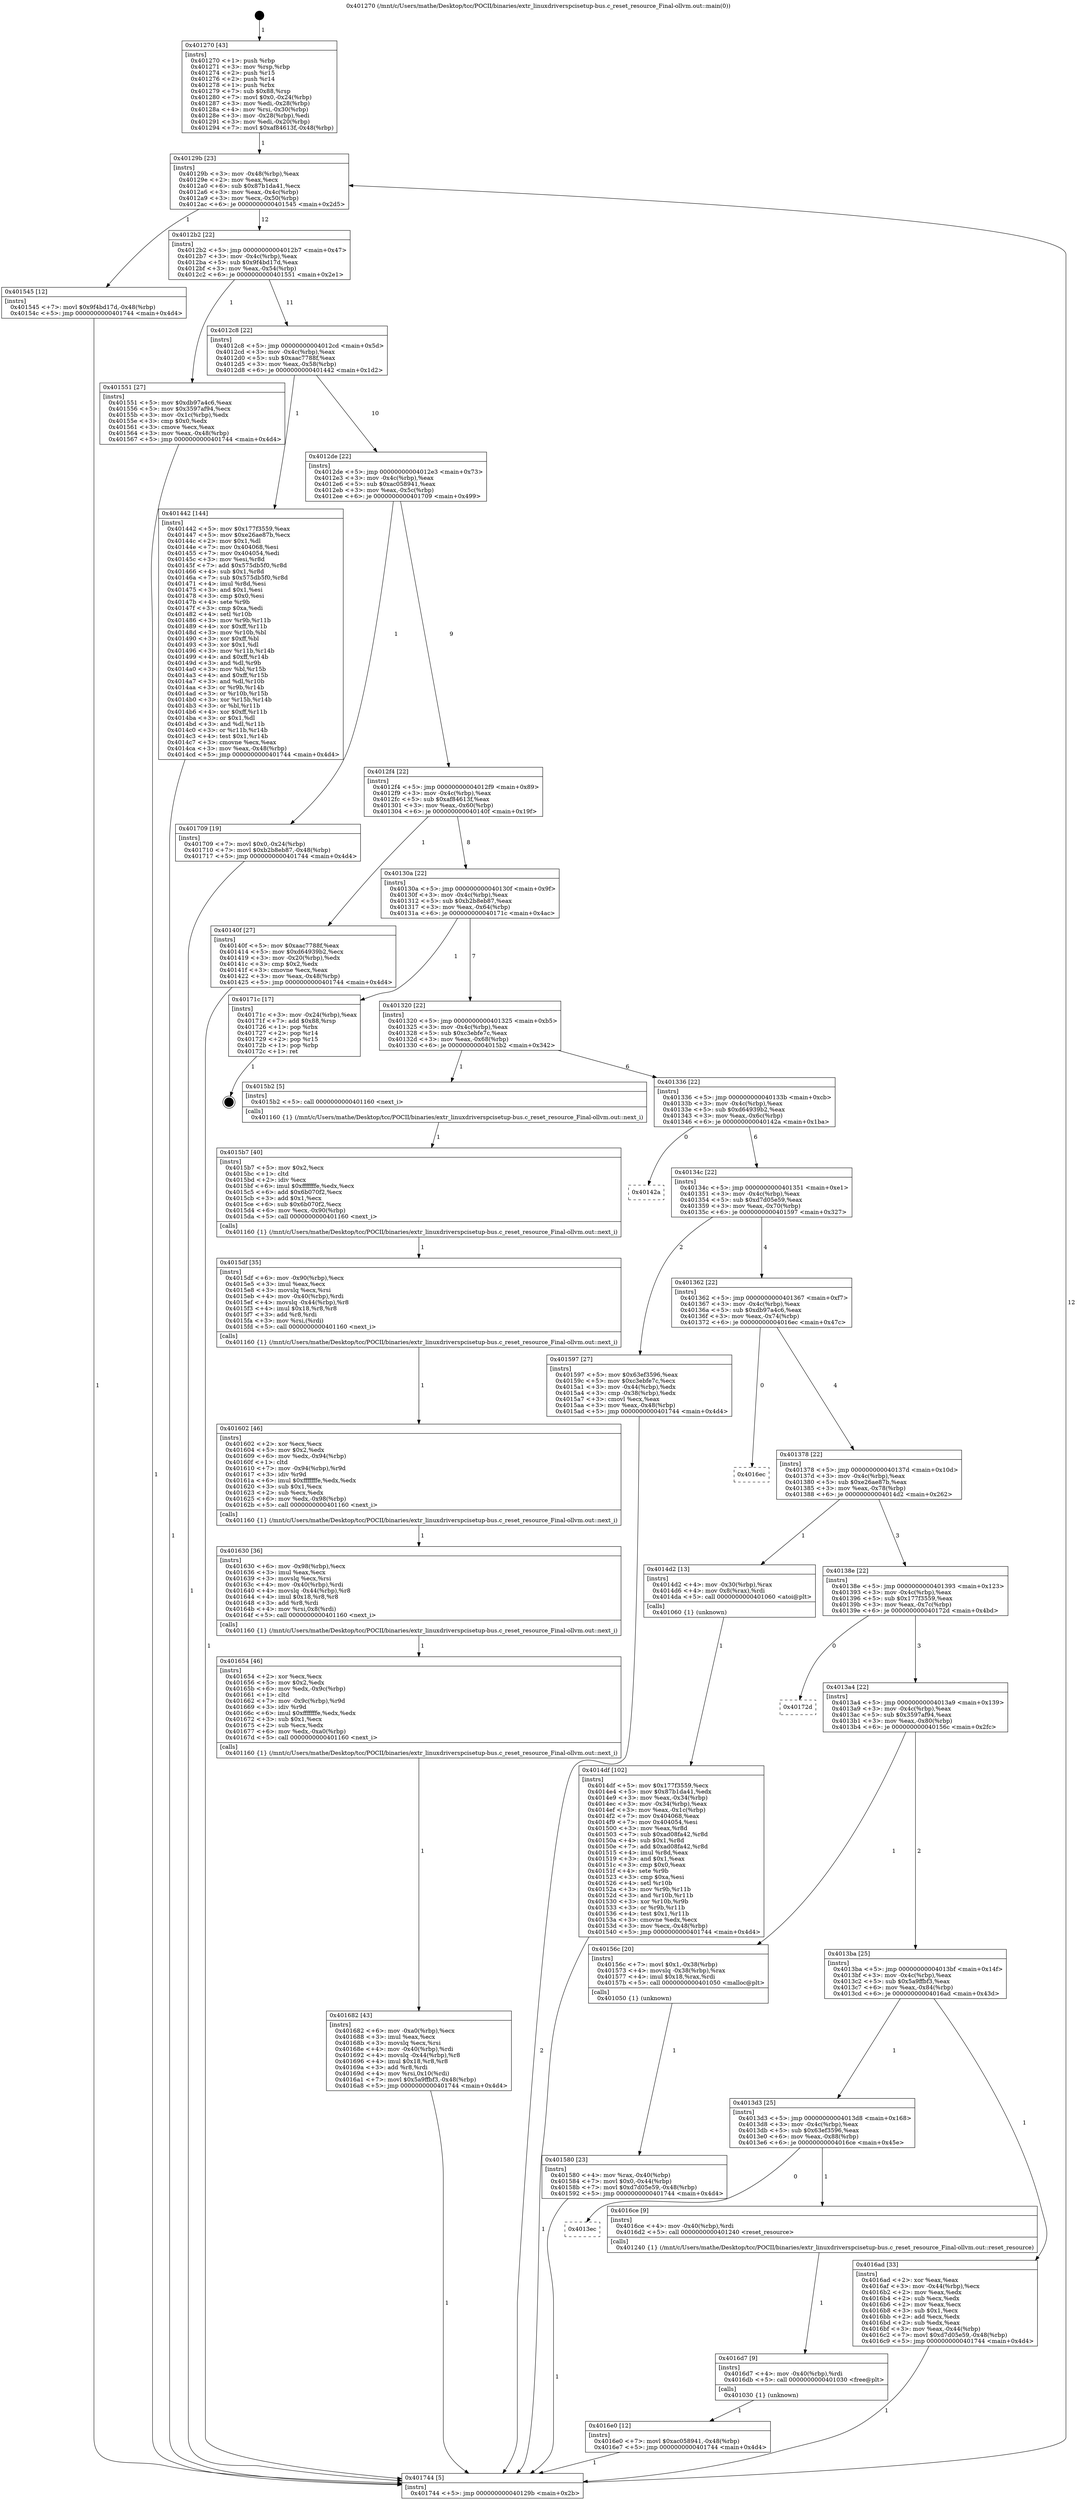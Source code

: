 digraph "0x401270" {
  label = "0x401270 (/mnt/c/Users/mathe/Desktop/tcc/POCII/binaries/extr_linuxdriverspcisetup-bus.c_reset_resource_Final-ollvm.out::main(0))"
  labelloc = "t"
  node[shape=record]

  Entry [label="",width=0.3,height=0.3,shape=circle,fillcolor=black,style=filled]
  "0x40129b" [label="{
     0x40129b [23]\l
     | [instrs]\l
     &nbsp;&nbsp;0x40129b \<+3\>: mov -0x48(%rbp),%eax\l
     &nbsp;&nbsp;0x40129e \<+2\>: mov %eax,%ecx\l
     &nbsp;&nbsp;0x4012a0 \<+6\>: sub $0x87b1da41,%ecx\l
     &nbsp;&nbsp;0x4012a6 \<+3\>: mov %eax,-0x4c(%rbp)\l
     &nbsp;&nbsp;0x4012a9 \<+3\>: mov %ecx,-0x50(%rbp)\l
     &nbsp;&nbsp;0x4012ac \<+6\>: je 0000000000401545 \<main+0x2d5\>\l
  }"]
  "0x401545" [label="{
     0x401545 [12]\l
     | [instrs]\l
     &nbsp;&nbsp;0x401545 \<+7\>: movl $0x9f4bd17d,-0x48(%rbp)\l
     &nbsp;&nbsp;0x40154c \<+5\>: jmp 0000000000401744 \<main+0x4d4\>\l
  }"]
  "0x4012b2" [label="{
     0x4012b2 [22]\l
     | [instrs]\l
     &nbsp;&nbsp;0x4012b2 \<+5\>: jmp 00000000004012b7 \<main+0x47\>\l
     &nbsp;&nbsp;0x4012b7 \<+3\>: mov -0x4c(%rbp),%eax\l
     &nbsp;&nbsp;0x4012ba \<+5\>: sub $0x9f4bd17d,%eax\l
     &nbsp;&nbsp;0x4012bf \<+3\>: mov %eax,-0x54(%rbp)\l
     &nbsp;&nbsp;0x4012c2 \<+6\>: je 0000000000401551 \<main+0x2e1\>\l
  }"]
  Exit [label="",width=0.3,height=0.3,shape=circle,fillcolor=black,style=filled,peripheries=2]
  "0x401551" [label="{
     0x401551 [27]\l
     | [instrs]\l
     &nbsp;&nbsp;0x401551 \<+5\>: mov $0xdb97a4c6,%eax\l
     &nbsp;&nbsp;0x401556 \<+5\>: mov $0x3597af94,%ecx\l
     &nbsp;&nbsp;0x40155b \<+3\>: mov -0x1c(%rbp),%edx\l
     &nbsp;&nbsp;0x40155e \<+3\>: cmp $0x0,%edx\l
     &nbsp;&nbsp;0x401561 \<+3\>: cmove %ecx,%eax\l
     &nbsp;&nbsp;0x401564 \<+3\>: mov %eax,-0x48(%rbp)\l
     &nbsp;&nbsp;0x401567 \<+5\>: jmp 0000000000401744 \<main+0x4d4\>\l
  }"]
  "0x4012c8" [label="{
     0x4012c8 [22]\l
     | [instrs]\l
     &nbsp;&nbsp;0x4012c8 \<+5\>: jmp 00000000004012cd \<main+0x5d\>\l
     &nbsp;&nbsp;0x4012cd \<+3\>: mov -0x4c(%rbp),%eax\l
     &nbsp;&nbsp;0x4012d0 \<+5\>: sub $0xaac7788f,%eax\l
     &nbsp;&nbsp;0x4012d5 \<+3\>: mov %eax,-0x58(%rbp)\l
     &nbsp;&nbsp;0x4012d8 \<+6\>: je 0000000000401442 \<main+0x1d2\>\l
  }"]
  "0x4016e0" [label="{
     0x4016e0 [12]\l
     | [instrs]\l
     &nbsp;&nbsp;0x4016e0 \<+7\>: movl $0xac058941,-0x48(%rbp)\l
     &nbsp;&nbsp;0x4016e7 \<+5\>: jmp 0000000000401744 \<main+0x4d4\>\l
  }"]
  "0x401442" [label="{
     0x401442 [144]\l
     | [instrs]\l
     &nbsp;&nbsp;0x401442 \<+5\>: mov $0x177f3559,%eax\l
     &nbsp;&nbsp;0x401447 \<+5\>: mov $0xe26ae87b,%ecx\l
     &nbsp;&nbsp;0x40144c \<+2\>: mov $0x1,%dl\l
     &nbsp;&nbsp;0x40144e \<+7\>: mov 0x404068,%esi\l
     &nbsp;&nbsp;0x401455 \<+7\>: mov 0x404054,%edi\l
     &nbsp;&nbsp;0x40145c \<+3\>: mov %esi,%r8d\l
     &nbsp;&nbsp;0x40145f \<+7\>: add $0x575db5f0,%r8d\l
     &nbsp;&nbsp;0x401466 \<+4\>: sub $0x1,%r8d\l
     &nbsp;&nbsp;0x40146a \<+7\>: sub $0x575db5f0,%r8d\l
     &nbsp;&nbsp;0x401471 \<+4\>: imul %r8d,%esi\l
     &nbsp;&nbsp;0x401475 \<+3\>: and $0x1,%esi\l
     &nbsp;&nbsp;0x401478 \<+3\>: cmp $0x0,%esi\l
     &nbsp;&nbsp;0x40147b \<+4\>: sete %r9b\l
     &nbsp;&nbsp;0x40147f \<+3\>: cmp $0xa,%edi\l
     &nbsp;&nbsp;0x401482 \<+4\>: setl %r10b\l
     &nbsp;&nbsp;0x401486 \<+3\>: mov %r9b,%r11b\l
     &nbsp;&nbsp;0x401489 \<+4\>: xor $0xff,%r11b\l
     &nbsp;&nbsp;0x40148d \<+3\>: mov %r10b,%bl\l
     &nbsp;&nbsp;0x401490 \<+3\>: xor $0xff,%bl\l
     &nbsp;&nbsp;0x401493 \<+3\>: xor $0x1,%dl\l
     &nbsp;&nbsp;0x401496 \<+3\>: mov %r11b,%r14b\l
     &nbsp;&nbsp;0x401499 \<+4\>: and $0xff,%r14b\l
     &nbsp;&nbsp;0x40149d \<+3\>: and %dl,%r9b\l
     &nbsp;&nbsp;0x4014a0 \<+3\>: mov %bl,%r15b\l
     &nbsp;&nbsp;0x4014a3 \<+4\>: and $0xff,%r15b\l
     &nbsp;&nbsp;0x4014a7 \<+3\>: and %dl,%r10b\l
     &nbsp;&nbsp;0x4014aa \<+3\>: or %r9b,%r14b\l
     &nbsp;&nbsp;0x4014ad \<+3\>: or %r10b,%r15b\l
     &nbsp;&nbsp;0x4014b0 \<+3\>: xor %r15b,%r14b\l
     &nbsp;&nbsp;0x4014b3 \<+3\>: or %bl,%r11b\l
     &nbsp;&nbsp;0x4014b6 \<+4\>: xor $0xff,%r11b\l
     &nbsp;&nbsp;0x4014ba \<+3\>: or $0x1,%dl\l
     &nbsp;&nbsp;0x4014bd \<+3\>: and %dl,%r11b\l
     &nbsp;&nbsp;0x4014c0 \<+3\>: or %r11b,%r14b\l
     &nbsp;&nbsp;0x4014c3 \<+4\>: test $0x1,%r14b\l
     &nbsp;&nbsp;0x4014c7 \<+3\>: cmovne %ecx,%eax\l
     &nbsp;&nbsp;0x4014ca \<+3\>: mov %eax,-0x48(%rbp)\l
     &nbsp;&nbsp;0x4014cd \<+5\>: jmp 0000000000401744 \<main+0x4d4\>\l
  }"]
  "0x4012de" [label="{
     0x4012de [22]\l
     | [instrs]\l
     &nbsp;&nbsp;0x4012de \<+5\>: jmp 00000000004012e3 \<main+0x73\>\l
     &nbsp;&nbsp;0x4012e3 \<+3\>: mov -0x4c(%rbp),%eax\l
     &nbsp;&nbsp;0x4012e6 \<+5\>: sub $0xac058941,%eax\l
     &nbsp;&nbsp;0x4012eb \<+3\>: mov %eax,-0x5c(%rbp)\l
     &nbsp;&nbsp;0x4012ee \<+6\>: je 0000000000401709 \<main+0x499\>\l
  }"]
  "0x4016d7" [label="{
     0x4016d7 [9]\l
     | [instrs]\l
     &nbsp;&nbsp;0x4016d7 \<+4\>: mov -0x40(%rbp),%rdi\l
     &nbsp;&nbsp;0x4016db \<+5\>: call 0000000000401030 \<free@plt\>\l
     | [calls]\l
     &nbsp;&nbsp;0x401030 \{1\} (unknown)\l
  }"]
  "0x401709" [label="{
     0x401709 [19]\l
     | [instrs]\l
     &nbsp;&nbsp;0x401709 \<+7\>: movl $0x0,-0x24(%rbp)\l
     &nbsp;&nbsp;0x401710 \<+7\>: movl $0xb2b8eb87,-0x48(%rbp)\l
     &nbsp;&nbsp;0x401717 \<+5\>: jmp 0000000000401744 \<main+0x4d4\>\l
  }"]
  "0x4012f4" [label="{
     0x4012f4 [22]\l
     | [instrs]\l
     &nbsp;&nbsp;0x4012f4 \<+5\>: jmp 00000000004012f9 \<main+0x89\>\l
     &nbsp;&nbsp;0x4012f9 \<+3\>: mov -0x4c(%rbp),%eax\l
     &nbsp;&nbsp;0x4012fc \<+5\>: sub $0xaf84613f,%eax\l
     &nbsp;&nbsp;0x401301 \<+3\>: mov %eax,-0x60(%rbp)\l
     &nbsp;&nbsp;0x401304 \<+6\>: je 000000000040140f \<main+0x19f\>\l
  }"]
  "0x4013ec" [label="{
     0x4013ec\l
  }", style=dashed]
  "0x40140f" [label="{
     0x40140f [27]\l
     | [instrs]\l
     &nbsp;&nbsp;0x40140f \<+5\>: mov $0xaac7788f,%eax\l
     &nbsp;&nbsp;0x401414 \<+5\>: mov $0xd64939b2,%ecx\l
     &nbsp;&nbsp;0x401419 \<+3\>: mov -0x20(%rbp),%edx\l
     &nbsp;&nbsp;0x40141c \<+3\>: cmp $0x2,%edx\l
     &nbsp;&nbsp;0x40141f \<+3\>: cmovne %ecx,%eax\l
     &nbsp;&nbsp;0x401422 \<+3\>: mov %eax,-0x48(%rbp)\l
     &nbsp;&nbsp;0x401425 \<+5\>: jmp 0000000000401744 \<main+0x4d4\>\l
  }"]
  "0x40130a" [label="{
     0x40130a [22]\l
     | [instrs]\l
     &nbsp;&nbsp;0x40130a \<+5\>: jmp 000000000040130f \<main+0x9f\>\l
     &nbsp;&nbsp;0x40130f \<+3\>: mov -0x4c(%rbp),%eax\l
     &nbsp;&nbsp;0x401312 \<+5\>: sub $0xb2b8eb87,%eax\l
     &nbsp;&nbsp;0x401317 \<+3\>: mov %eax,-0x64(%rbp)\l
     &nbsp;&nbsp;0x40131a \<+6\>: je 000000000040171c \<main+0x4ac\>\l
  }"]
  "0x401744" [label="{
     0x401744 [5]\l
     | [instrs]\l
     &nbsp;&nbsp;0x401744 \<+5\>: jmp 000000000040129b \<main+0x2b\>\l
  }"]
  "0x401270" [label="{
     0x401270 [43]\l
     | [instrs]\l
     &nbsp;&nbsp;0x401270 \<+1\>: push %rbp\l
     &nbsp;&nbsp;0x401271 \<+3\>: mov %rsp,%rbp\l
     &nbsp;&nbsp;0x401274 \<+2\>: push %r15\l
     &nbsp;&nbsp;0x401276 \<+2\>: push %r14\l
     &nbsp;&nbsp;0x401278 \<+1\>: push %rbx\l
     &nbsp;&nbsp;0x401279 \<+7\>: sub $0x88,%rsp\l
     &nbsp;&nbsp;0x401280 \<+7\>: movl $0x0,-0x24(%rbp)\l
     &nbsp;&nbsp;0x401287 \<+3\>: mov %edi,-0x28(%rbp)\l
     &nbsp;&nbsp;0x40128a \<+4\>: mov %rsi,-0x30(%rbp)\l
     &nbsp;&nbsp;0x40128e \<+3\>: mov -0x28(%rbp),%edi\l
     &nbsp;&nbsp;0x401291 \<+3\>: mov %edi,-0x20(%rbp)\l
     &nbsp;&nbsp;0x401294 \<+7\>: movl $0xaf84613f,-0x48(%rbp)\l
  }"]
  "0x4016ce" [label="{
     0x4016ce [9]\l
     | [instrs]\l
     &nbsp;&nbsp;0x4016ce \<+4\>: mov -0x40(%rbp),%rdi\l
     &nbsp;&nbsp;0x4016d2 \<+5\>: call 0000000000401240 \<reset_resource\>\l
     | [calls]\l
     &nbsp;&nbsp;0x401240 \{1\} (/mnt/c/Users/mathe/Desktop/tcc/POCII/binaries/extr_linuxdriverspcisetup-bus.c_reset_resource_Final-ollvm.out::reset_resource)\l
  }"]
  "0x40171c" [label="{
     0x40171c [17]\l
     | [instrs]\l
     &nbsp;&nbsp;0x40171c \<+3\>: mov -0x24(%rbp),%eax\l
     &nbsp;&nbsp;0x40171f \<+7\>: add $0x88,%rsp\l
     &nbsp;&nbsp;0x401726 \<+1\>: pop %rbx\l
     &nbsp;&nbsp;0x401727 \<+2\>: pop %r14\l
     &nbsp;&nbsp;0x401729 \<+2\>: pop %r15\l
     &nbsp;&nbsp;0x40172b \<+1\>: pop %rbp\l
     &nbsp;&nbsp;0x40172c \<+1\>: ret\l
  }"]
  "0x401320" [label="{
     0x401320 [22]\l
     | [instrs]\l
     &nbsp;&nbsp;0x401320 \<+5\>: jmp 0000000000401325 \<main+0xb5\>\l
     &nbsp;&nbsp;0x401325 \<+3\>: mov -0x4c(%rbp),%eax\l
     &nbsp;&nbsp;0x401328 \<+5\>: sub $0xc3ebfe7c,%eax\l
     &nbsp;&nbsp;0x40132d \<+3\>: mov %eax,-0x68(%rbp)\l
     &nbsp;&nbsp;0x401330 \<+6\>: je 00000000004015b2 \<main+0x342\>\l
  }"]
  "0x4013d3" [label="{
     0x4013d3 [25]\l
     | [instrs]\l
     &nbsp;&nbsp;0x4013d3 \<+5\>: jmp 00000000004013d8 \<main+0x168\>\l
     &nbsp;&nbsp;0x4013d8 \<+3\>: mov -0x4c(%rbp),%eax\l
     &nbsp;&nbsp;0x4013db \<+5\>: sub $0x63ef3596,%eax\l
     &nbsp;&nbsp;0x4013e0 \<+6\>: mov %eax,-0x88(%rbp)\l
     &nbsp;&nbsp;0x4013e6 \<+6\>: je 00000000004016ce \<main+0x45e\>\l
  }"]
  "0x4015b2" [label="{
     0x4015b2 [5]\l
     | [instrs]\l
     &nbsp;&nbsp;0x4015b2 \<+5\>: call 0000000000401160 \<next_i\>\l
     | [calls]\l
     &nbsp;&nbsp;0x401160 \{1\} (/mnt/c/Users/mathe/Desktop/tcc/POCII/binaries/extr_linuxdriverspcisetup-bus.c_reset_resource_Final-ollvm.out::next_i)\l
  }"]
  "0x401336" [label="{
     0x401336 [22]\l
     | [instrs]\l
     &nbsp;&nbsp;0x401336 \<+5\>: jmp 000000000040133b \<main+0xcb\>\l
     &nbsp;&nbsp;0x40133b \<+3\>: mov -0x4c(%rbp),%eax\l
     &nbsp;&nbsp;0x40133e \<+5\>: sub $0xd64939b2,%eax\l
     &nbsp;&nbsp;0x401343 \<+3\>: mov %eax,-0x6c(%rbp)\l
     &nbsp;&nbsp;0x401346 \<+6\>: je 000000000040142a \<main+0x1ba\>\l
  }"]
  "0x4016ad" [label="{
     0x4016ad [33]\l
     | [instrs]\l
     &nbsp;&nbsp;0x4016ad \<+2\>: xor %eax,%eax\l
     &nbsp;&nbsp;0x4016af \<+3\>: mov -0x44(%rbp),%ecx\l
     &nbsp;&nbsp;0x4016b2 \<+2\>: mov %eax,%edx\l
     &nbsp;&nbsp;0x4016b4 \<+2\>: sub %ecx,%edx\l
     &nbsp;&nbsp;0x4016b6 \<+2\>: mov %eax,%ecx\l
     &nbsp;&nbsp;0x4016b8 \<+3\>: sub $0x1,%ecx\l
     &nbsp;&nbsp;0x4016bb \<+2\>: add %ecx,%edx\l
     &nbsp;&nbsp;0x4016bd \<+2\>: sub %edx,%eax\l
     &nbsp;&nbsp;0x4016bf \<+3\>: mov %eax,-0x44(%rbp)\l
     &nbsp;&nbsp;0x4016c2 \<+7\>: movl $0xd7d05e59,-0x48(%rbp)\l
     &nbsp;&nbsp;0x4016c9 \<+5\>: jmp 0000000000401744 \<main+0x4d4\>\l
  }"]
  "0x40142a" [label="{
     0x40142a\l
  }", style=dashed]
  "0x40134c" [label="{
     0x40134c [22]\l
     | [instrs]\l
     &nbsp;&nbsp;0x40134c \<+5\>: jmp 0000000000401351 \<main+0xe1\>\l
     &nbsp;&nbsp;0x401351 \<+3\>: mov -0x4c(%rbp),%eax\l
     &nbsp;&nbsp;0x401354 \<+5\>: sub $0xd7d05e59,%eax\l
     &nbsp;&nbsp;0x401359 \<+3\>: mov %eax,-0x70(%rbp)\l
     &nbsp;&nbsp;0x40135c \<+6\>: je 0000000000401597 \<main+0x327\>\l
  }"]
  "0x401682" [label="{
     0x401682 [43]\l
     | [instrs]\l
     &nbsp;&nbsp;0x401682 \<+6\>: mov -0xa0(%rbp),%ecx\l
     &nbsp;&nbsp;0x401688 \<+3\>: imul %eax,%ecx\l
     &nbsp;&nbsp;0x40168b \<+3\>: movslq %ecx,%rsi\l
     &nbsp;&nbsp;0x40168e \<+4\>: mov -0x40(%rbp),%rdi\l
     &nbsp;&nbsp;0x401692 \<+4\>: movslq -0x44(%rbp),%r8\l
     &nbsp;&nbsp;0x401696 \<+4\>: imul $0x18,%r8,%r8\l
     &nbsp;&nbsp;0x40169a \<+3\>: add %r8,%rdi\l
     &nbsp;&nbsp;0x40169d \<+4\>: mov %rsi,0x10(%rdi)\l
     &nbsp;&nbsp;0x4016a1 \<+7\>: movl $0x5a9ffbf3,-0x48(%rbp)\l
     &nbsp;&nbsp;0x4016a8 \<+5\>: jmp 0000000000401744 \<main+0x4d4\>\l
  }"]
  "0x401597" [label="{
     0x401597 [27]\l
     | [instrs]\l
     &nbsp;&nbsp;0x401597 \<+5\>: mov $0x63ef3596,%eax\l
     &nbsp;&nbsp;0x40159c \<+5\>: mov $0xc3ebfe7c,%ecx\l
     &nbsp;&nbsp;0x4015a1 \<+3\>: mov -0x44(%rbp),%edx\l
     &nbsp;&nbsp;0x4015a4 \<+3\>: cmp -0x38(%rbp),%edx\l
     &nbsp;&nbsp;0x4015a7 \<+3\>: cmovl %ecx,%eax\l
     &nbsp;&nbsp;0x4015aa \<+3\>: mov %eax,-0x48(%rbp)\l
     &nbsp;&nbsp;0x4015ad \<+5\>: jmp 0000000000401744 \<main+0x4d4\>\l
  }"]
  "0x401362" [label="{
     0x401362 [22]\l
     | [instrs]\l
     &nbsp;&nbsp;0x401362 \<+5\>: jmp 0000000000401367 \<main+0xf7\>\l
     &nbsp;&nbsp;0x401367 \<+3\>: mov -0x4c(%rbp),%eax\l
     &nbsp;&nbsp;0x40136a \<+5\>: sub $0xdb97a4c6,%eax\l
     &nbsp;&nbsp;0x40136f \<+3\>: mov %eax,-0x74(%rbp)\l
     &nbsp;&nbsp;0x401372 \<+6\>: je 00000000004016ec \<main+0x47c\>\l
  }"]
  "0x401654" [label="{
     0x401654 [46]\l
     | [instrs]\l
     &nbsp;&nbsp;0x401654 \<+2\>: xor %ecx,%ecx\l
     &nbsp;&nbsp;0x401656 \<+5\>: mov $0x2,%edx\l
     &nbsp;&nbsp;0x40165b \<+6\>: mov %edx,-0x9c(%rbp)\l
     &nbsp;&nbsp;0x401661 \<+1\>: cltd\l
     &nbsp;&nbsp;0x401662 \<+7\>: mov -0x9c(%rbp),%r9d\l
     &nbsp;&nbsp;0x401669 \<+3\>: idiv %r9d\l
     &nbsp;&nbsp;0x40166c \<+6\>: imul $0xfffffffe,%edx,%edx\l
     &nbsp;&nbsp;0x401672 \<+3\>: sub $0x1,%ecx\l
     &nbsp;&nbsp;0x401675 \<+2\>: sub %ecx,%edx\l
     &nbsp;&nbsp;0x401677 \<+6\>: mov %edx,-0xa0(%rbp)\l
     &nbsp;&nbsp;0x40167d \<+5\>: call 0000000000401160 \<next_i\>\l
     | [calls]\l
     &nbsp;&nbsp;0x401160 \{1\} (/mnt/c/Users/mathe/Desktop/tcc/POCII/binaries/extr_linuxdriverspcisetup-bus.c_reset_resource_Final-ollvm.out::next_i)\l
  }"]
  "0x4016ec" [label="{
     0x4016ec\l
  }", style=dashed]
  "0x401378" [label="{
     0x401378 [22]\l
     | [instrs]\l
     &nbsp;&nbsp;0x401378 \<+5\>: jmp 000000000040137d \<main+0x10d\>\l
     &nbsp;&nbsp;0x40137d \<+3\>: mov -0x4c(%rbp),%eax\l
     &nbsp;&nbsp;0x401380 \<+5\>: sub $0xe26ae87b,%eax\l
     &nbsp;&nbsp;0x401385 \<+3\>: mov %eax,-0x78(%rbp)\l
     &nbsp;&nbsp;0x401388 \<+6\>: je 00000000004014d2 \<main+0x262\>\l
  }"]
  "0x401630" [label="{
     0x401630 [36]\l
     | [instrs]\l
     &nbsp;&nbsp;0x401630 \<+6\>: mov -0x98(%rbp),%ecx\l
     &nbsp;&nbsp;0x401636 \<+3\>: imul %eax,%ecx\l
     &nbsp;&nbsp;0x401639 \<+3\>: movslq %ecx,%rsi\l
     &nbsp;&nbsp;0x40163c \<+4\>: mov -0x40(%rbp),%rdi\l
     &nbsp;&nbsp;0x401640 \<+4\>: movslq -0x44(%rbp),%r8\l
     &nbsp;&nbsp;0x401644 \<+4\>: imul $0x18,%r8,%r8\l
     &nbsp;&nbsp;0x401648 \<+3\>: add %r8,%rdi\l
     &nbsp;&nbsp;0x40164b \<+4\>: mov %rsi,0x8(%rdi)\l
     &nbsp;&nbsp;0x40164f \<+5\>: call 0000000000401160 \<next_i\>\l
     | [calls]\l
     &nbsp;&nbsp;0x401160 \{1\} (/mnt/c/Users/mathe/Desktop/tcc/POCII/binaries/extr_linuxdriverspcisetup-bus.c_reset_resource_Final-ollvm.out::next_i)\l
  }"]
  "0x4014d2" [label="{
     0x4014d2 [13]\l
     | [instrs]\l
     &nbsp;&nbsp;0x4014d2 \<+4\>: mov -0x30(%rbp),%rax\l
     &nbsp;&nbsp;0x4014d6 \<+4\>: mov 0x8(%rax),%rdi\l
     &nbsp;&nbsp;0x4014da \<+5\>: call 0000000000401060 \<atoi@plt\>\l
     | [calls]\l
     &nbsp;&nbsp;0x401060 \{1\} (unknown)\l
  }"]
  "0x40138e" [label="{
     0x40138e [22]\l
     | [instrs]\l
     &nbsp;&nbsp;0x40138e \<+5\>: jmp 0000000000401393 \<main+0x123\>\l
     &nbsp;&nbsp;0x401393 \<+3\>: mov -0x4c(%rbp),%eax\l
     &nbsp;&nbsp;0x401396 \<+5\>: sub $0x177f3559,%eax\l
     &nbsp;&nbsp;0x40139b \<+3\>: mov %eax,-0x7c(%rbp)\l
     &nbsp;&nbsp;0x40139e \<+6\>: je 000000000040172d \<main+0x4bd\>\l
  }"]
  "0x4014df" [label="{
     0x4014df [102]\l
     | [instrs]\l
     &nbsp;&nbsp;0x4014df \<+5\>: mov $0x177f3559,%ecx\l
     &nbsp;&nbsp;0x4014e4 \<+5\>: mov $0x87b1da41,%edx\l
     &nbsp;&nbsp;0x4014e9 \<+3\>: mov %eax,-0x34(%rbp)\l
     &nbsp;&nbsp;0x4014ec \<+3\>: mov -0x34(%rbp),%eax\l
     &nbsp;&nbsp;0x4014ef \<+3\>: mov %eax,-0x1c(%rbp)\l
     &nbsp;&nbsp;0x4014f2 \<+7\>: mov 0x404068,%eax\l
     &nbsp;&nbsp;0x4014f9 \<+7\>: mov 0x404054,%esi\l
     &nbsp;&nbsp;0x401500 \<+3\>: mov %eax,%r8d\l
     &nbsp;&nbsp;0x401503 \<+7\>: sub $0xad08fa42,%r8d\l
     &nbsp;&nbsp;0x40150a \<+4\>: sub $0x1,%r8d\l
     &nbsp;&nbsp;0x40150e \<+7\>: add $0xad08fa42,%r8d\l
     &nbsp;&nbsp;0x401515 \<+4\>: imul %r8d,%eax\l
     &nbsp;&nbsp;0x401519 \<+3\>: and $0x1,%eax\l
     &nbsp;&nbsp;0x40151c \<+3\>: cmp $0x0,%eax\l
     &nbsp;&nbsp;0x40151f \<+4\>: sete %r9b\l
     &nbsp;&nbsp;0x401523 \<+3\>: cmp $0xa,%esi\l
     &nbsp;&nbsp;0x401526 \<+4\>: setl %r10b\l
     &nbsp;&nbsp;0x40152a \<+3\>: mov %r9b,%r11b\l
     &nbsp;&nbsp;0x40152d \<+3\>: and %r10b,%r11b\l
     &nbsp;&nbsp;0x401530 \<+3\>: xor %r10b,%r9b\l
     &nbsp;&nbsp;0x401533 \<+3\>: or %r9b,%r11b\l
     &nbsp;&nbsp;0x401536 \<+4\>: test $0x1,%r11b\l
     &nbsp;&nbsp;0x40153a \<+3\>: cmovne %edx,%ecx\l
     &nbsp;&nbsp;0x40153d \<+3\>: mov %ecx,-0x48(%rbp)\l
     &nbsp;&nbsp;0x401540 \<+5\>: jmp 0000000000401744 \<main+0x4d4\>\l
  }"]
  "0x401602" [label="{
     0x401602 [46]\l
     | [instrs]\l
     &nbsp;&nbsp;0x401602 \<+2\>: xor %ecx,%ecx\l
     &nbsp;&nbsp;0x401604 \<+5\>: mov $0x2,%edx\l
     &nbsp;&nbsp;0x401609 \<+6\>: mov %edx,-0x94(%rbp)\l
     &nbsp;&nbsp;0x40160f \<+1\>: cltd\l
     &nbsp;&nbsp;0x401610 \<+7\>: mov -0x94(%rbp),%r9d\l
     &nbsp;&nbsp;0x401617 \<+3\>: idiv %r9d\l
     &nbsp;&nbsp;0x40161a \<+6\>: imul $0xfffffffe,%edx,%edx\l
     &nbsp;&nbsp;0x401620 \<+3\>: sub $0x1,%ecx\l
     &nbsp;&nbsp;0x401623 \<+2\>: sub %ecx,%edx\l
     &nbsp;&nbsp;0x401625 \<+6\>: mov %edx,-0x98(%rbp)\l
     &nbsp;&nbsp;0x40162b \<+5\>: call 0000000000401160 \<next_i\>\l
     | [calls]\l
     &nbsp;&nbsp;0x401160 \{1\} (/mnt/c/Users/mathe/Desktop/tcc/POCII/binaries/extr_linuxdriverspcisetup-bus.c_reset_resource_Final-ollvm.out::next_i)\l
  }"]
  "0x40172d" [label="{
     0x40172d\l
  }", style=dashed]
  "0x4013a4" [label="{
     0x4013a4 [22]\l
     | [instrs]\l
     &nbsp;&nbsp;0x4013a4 \<+5\>: jmp 00000000004013a9 \<main+0x139\>\l
     &nbsp;&nbsp;0x4013a9 \<+3\>: mov -0x4c(%rbp),%eax\l
     &nbsp;&nbsp;0x4013ac \<+5\>: sub $0x3597af94,%eax\l
     &nbsp;&nbsp;0x4013b1 \<+3\>: mov %eax,-0x80(%rbp)\l
     &nbsp;&nbsp;0x4013b4 \<+6\>: je 000000000040156c \<main+0x2fc\>\l
  }"]
  "0x4015df" [label="{
     0x4015df [35]\l
     | [instrs]\l
     &nbsp;&nbsp;0x4015df \<+6\>: mov -0x90(%rbp),%ecx\l
     &nbsp;&nbsp;0x4015e5 \<+3\>: imul %eax,%ecx\l
     &nbsp;&nbsp;0x4015e8 \<+3\>: movslq %ecx,%rsi\l
     &nbsp;&nbsp;0x4015eb \<+4\>: mov -0x40(%rbp),%rdi\l
     &nbsp;&nbsp;0x4015ef \<+4\>: movslq -0x44(%rbp),%r8\l
     &nbsp;&nbsp;0x4015f3 \<+4\>: imul $0x18,%r8,%r8\l
     &nbsp;&nbsp;0x4015f7 \<+3\>: add %r8,%rdi\l
     &nbsp;&nbsp;0x4015fa \<+3\>: mov %rsi,(%rdi)\l
     &nbsp;&nbsp;0x4015fd \<+5\>: call 0000000000401160 \<next_i\>\l
     | [calls]\l
     &nbsp;&nbsp;0x401160 \{1\} (/mnt/c/Users/mathe/Desktop/tcc/POCII/binaries/extr_linuxdriverspcisetup-bus.c_reset_resource_Final-ollvm.out::next_i)\l
  }"]
  "0x40156c" [label="{
     0x40156c [20]\l
     | [instrs]\l
     &nbsp;&nbsp;0x40156c \<+7\>: movl $0x1,-0x38(%rbp)\l
     &nbsp;&nbsp;0x401573 \<+4\>: movslq -0x38(%rbp),%rax\l
     &nbsp;&nbsp;0x401577 \<+4\>: imul $0x18,%rax,%rdi\l
     &nbsp;&nbsp;0x40157b \<+5\>: call 0000000000401050 \<malloc@plt\>\l
     | [calls]\l
     &nbsp;&nbsp;0x401050 \{1\} (unknown)\l
  }"]
  "0x4013ba" [label="{
     0x4013ba [25]\l
     | [instrs]\l
     &nbsp;&nbsp;0x4013ba \<+5\>: jmp 00000000004013bf \<main+0x14f\>\l
     &nbsp;&nbsp;0x4013bf \<+3\>: mov -0x4c(%rbp),%eax\l
     &nbsp;&nbsp;0x4013c2 \<+5\>: sub $0x5a9ffbf3,%eax\l
     &nbsp;&nbsp;0x4013c7 \<+6\>: mov %eax,-0x84(%rbp)\l
     &nbsp;&nbsp;0x4013cd \<+6\>: je 00000000004016ad \<main+0x43d\>\l
  }"]
  "0x401580" [label="{
     0x401580 [23]\l
     | [instrs]\l
     &nbsp;&nbsp;0x401580 \<+4\>: mov %rax,-0x40(%rbp)\l
     &nbsp;&nbsp;0x401584 \<+7\>: movl $0x0,-0x44(%rbp)\l
     &nbsp;&nbsp;0x40158b \<+7\>: movl $0xd7d05e59,-0x48(%rbp)\l
     &nbsp;&nbsp;0x401592 \<+5\>: jmp 0000000000401744 \<main+0x4d4\>\l
  }"]
  "0x4015b7" [label="{
     0x4015b7 [40]\l
     | [instrs]\l
     &nbsp;&nbsp;0x4015b7 \<+5\>: mov $0x2,%ecx\l
     &nbsp;&nbsp;0x4015bc \<+1\>: cltd\l
     &nbsp;&nbsp;0x4015bd \<+2\>: idiv %ecx\l
     &nbsp;&nbsp;0x4015bf \<+6\>: imul $0xfffffffe,%edx,%ecx\l
     &nbsp;&nbsp;0x4015c5 \<+6\>: add $0x6b070f2,%ecx\l
     &nbsp;&nbsp;0x4015cb \<+3\>: add $0x1,%ecx\l
     &nbsp;&nbsp;0x4015ce \<+6\>: sub $0x6b070f2,%ecx\l
     &nbsp;&nbsp;0x4015d4 \<+6\>: mov %ecx,-0x90(%rbp)\l
     &nbsp;&nbsp;0x4015da \<+5\>: call 0000000000401160 \<next_i\>\l
     | [calls]\l
     &nbsp;&nbsp;0x401160 \{1\} (/mnt/c/Users/mathe/Desktop/tcc/POCII/binaries/extr_linuxdriverspcisetup-bus.c_reset_resource_Final-ollvm.out::next_i)\l
  }"]
  Entry -> "0x401270" [label=" 1"]
  "0x40129b" -> "0x401545" [label=" 1"]
  "0x40129b" -> "0x4012b2" [label=" 12"]
  "0x40171c" -> Exit [label=" 1"]
  "0x4012b2" -> "0x401551" [label=" 1"]
  "0x4012b2" -> "0x4012c8" [label=" 11"]
  "0x401709" -> "0x401744" [label=" 1"]
  "0x4012c8" -> "0x401442" [label=" 1"]
  "0x4012c8" -> "0x4012de" [label=" 10"]
  "0x4016e0" -> "0x401744" [label=" 1"]
  "0x4012de" -> "0x401709" [label=" 1"]
  "0x4012de" -> "0x4012f4" [label=" 9"]
  "0x4016d7" -> "0x4016e0" [label=" 1"]
  "0x4012f4" -> "0x40140f" [label=" 1"]
  "0x4012f4" -> "0x40130a" [label=" 8"]
  "0x40140f" -> "0x401744" [label=" 1"]
  "0x401270" -> "0x40129b" [label=" 1"]
  "0x401744" -> "0x40129b" [label=" 12"]
  "0x401442" -> "0x401744" [label=" 1"]
  "0x4016ce" -> "0x4016d7" [label=" 1"]
  "0x40130a" -> "0x40171c" [label=" 1"]
  "0x40130a" -> "0x401320" [label=" 7"]
  "0x4013d3" -> "0x4013ec" [label=" 0"]
  "0x401320" -> "0x4015b2" [label=" 1"]
  "0x401320" -> "0x401336" [label=" 6"]
  "0x4013d3" -> "0x4016ce" [label=" 1"]
  "0x401336" -> "0x40142a" [label=" 0"]
  "0x401336" -> "0x40134c" [label=" 6"]
  "0x4016ad" -> "0x401744" [label=" 1"]
  "0x40134c" -> "0x401597" [label=" 2"]
  "0x40134c" -> "0x401362" [label=" 4"]
  "0x4013ba" -> "0x4016ad" [label=" 1"]
  "0x401362" -> "0x4016ec" [label=" 0"]
  "0x401362" -> "0x401378" [label=" 4"]
  "0x4013ba" -> "0x4013d3" [label=" 1"]
  "0x401378" -> "0x4014d2" [label=" 1"]
  "0x401378" -> "0x40138e" [label=" 3"]
  "0x4014d2" -> "0x4014df" [label=" 1"]
  "0x4014df" -> "0x401744" [label=" 1"]
  "0x401545" -> "0x401744" [label=" 1"]
  "0x401551" -> "0x401744" [label=" 1"]
  "0x401682" -> "0x401744" [label=" 1"]
  "0x40138e" -> "0x40172d" [label=" 0"]
  "0x40138e" -> "0x4013a4" [label=" 3"]
  "0x401654" -> "0x401682" [label=" 1"]
  "0x4013a4" -> "0x40156c" [label=" 1"]
  "0x4013a4" -> "0x4013ba" [label=" 2"]
  "0x40156c" -> "0x401580" [label=" 1"]
  "0x401580" -> "0x401744" [label=" 1"]
  "0x401597" -> "0x401744" [label=" 2"]
  "0x4015b2" -> "0x4015b7" [label=" 1"]
  "0x4015b7" -> "0x4015df" [label=" 1"]
  "0x4015df" -> "0x401602" [label=" 1"]
  "0x401602" -> "0x401630" [label=" 1"]
  "0x401630" -> "0x401654" [label=" 1"]
}
